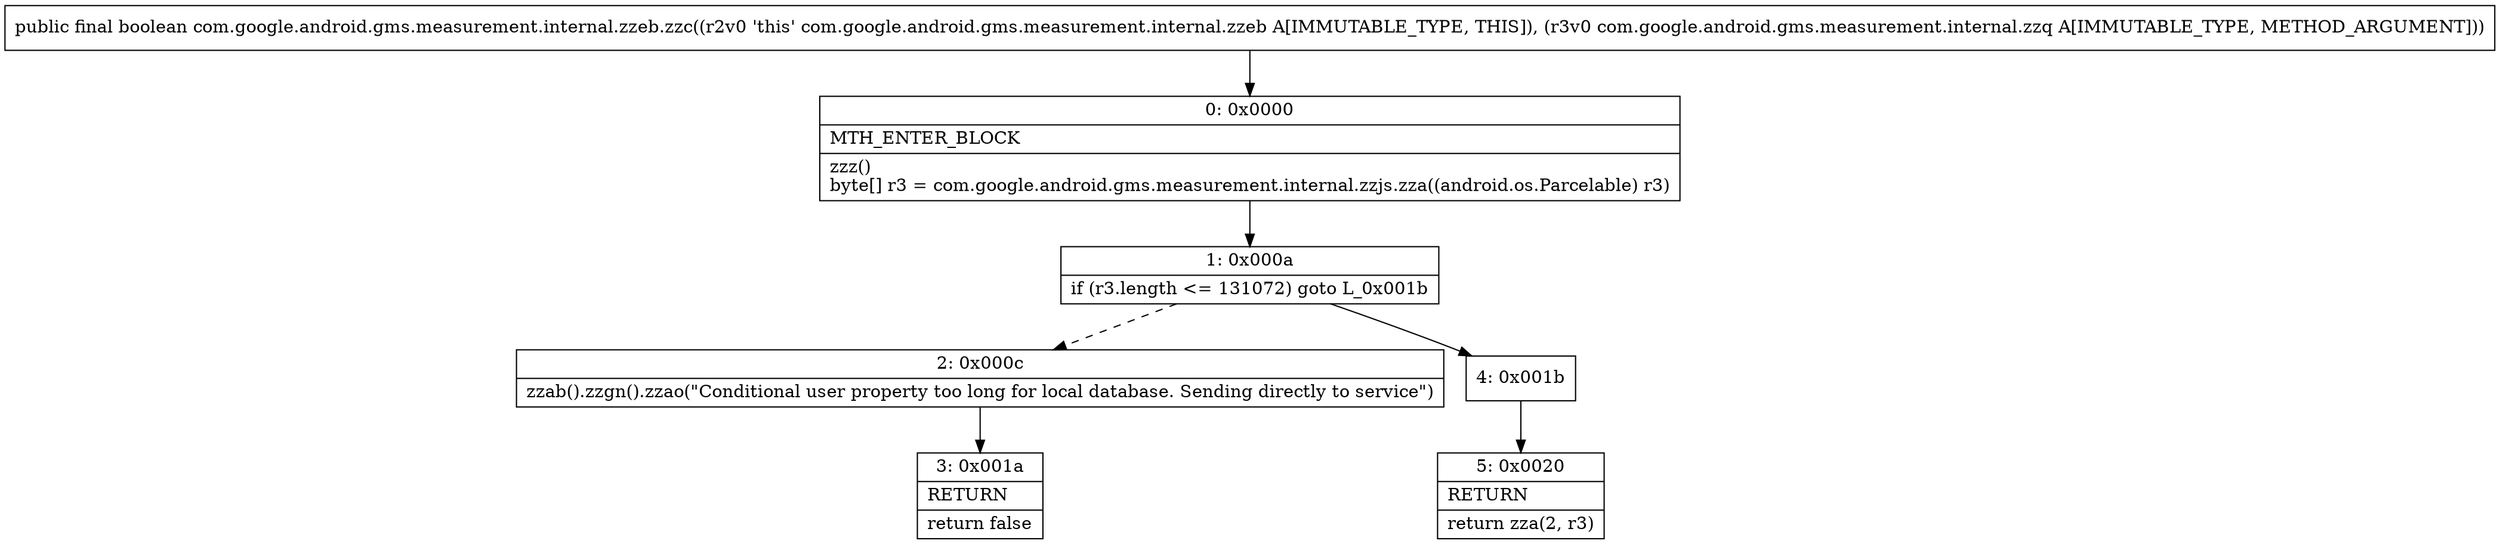 digraph "CFG forcom.google.android.gms.measurement.internal.zzeb.zzc(Lcom\/google\/android\/gms\/measurement\/internal\/zzq;)Z" {
Node_0 [shape=record,label="{0\:\ 0x0000|MTH_ENTER_BLOCK\l|zzz()\lbyte[] r3 = com.google.android.gms.measurement.internal.zzjs.zza((android.os.Parcelable) r3)\l}"];
Node_1 [shape=record,label="{1\:\ 0x000a|if (r3.length \<= 131072) goto L_0x001b\l}"];
Node_2 [shape=record,label="{2\:\ 0x000c|zzab().zzgn().zzao(\"Conditional user property too long for local database. Sending directly to service\")\l}"];
Node_3 [shape=record,label="{3\:\ 0x001a|RETURN\l|return false\l}"];
Node_4 [shape=record,label="{4\:\ 0x001b}"];
Node_5 [shape=record,label="{5\:\ 0x0020|RETURN\l|return zza(2, r3)\l}"];
MethodNode[shape=record,label="{public final boolean com.google.android.gms.measurement.internal.zzeb.zzc((r2v0 'this' com.google.android.gms.measurement.internal.zzeb A[IMMUTABLE_TYPE, THIS]), (r3v0 com.google.android.gms.measurement.internal.zzq A[IMMUTABLE_TYPE, METHOD_ARGUMENT])) }"];
MethodNode -> Node_0;
Node_0 -> Node_1;
Node_1 -> Node_2[style=dashed];
Node_1 -> Node_4;
Node_2 -> Node_3;
Node_4 -> Node_5;
}

